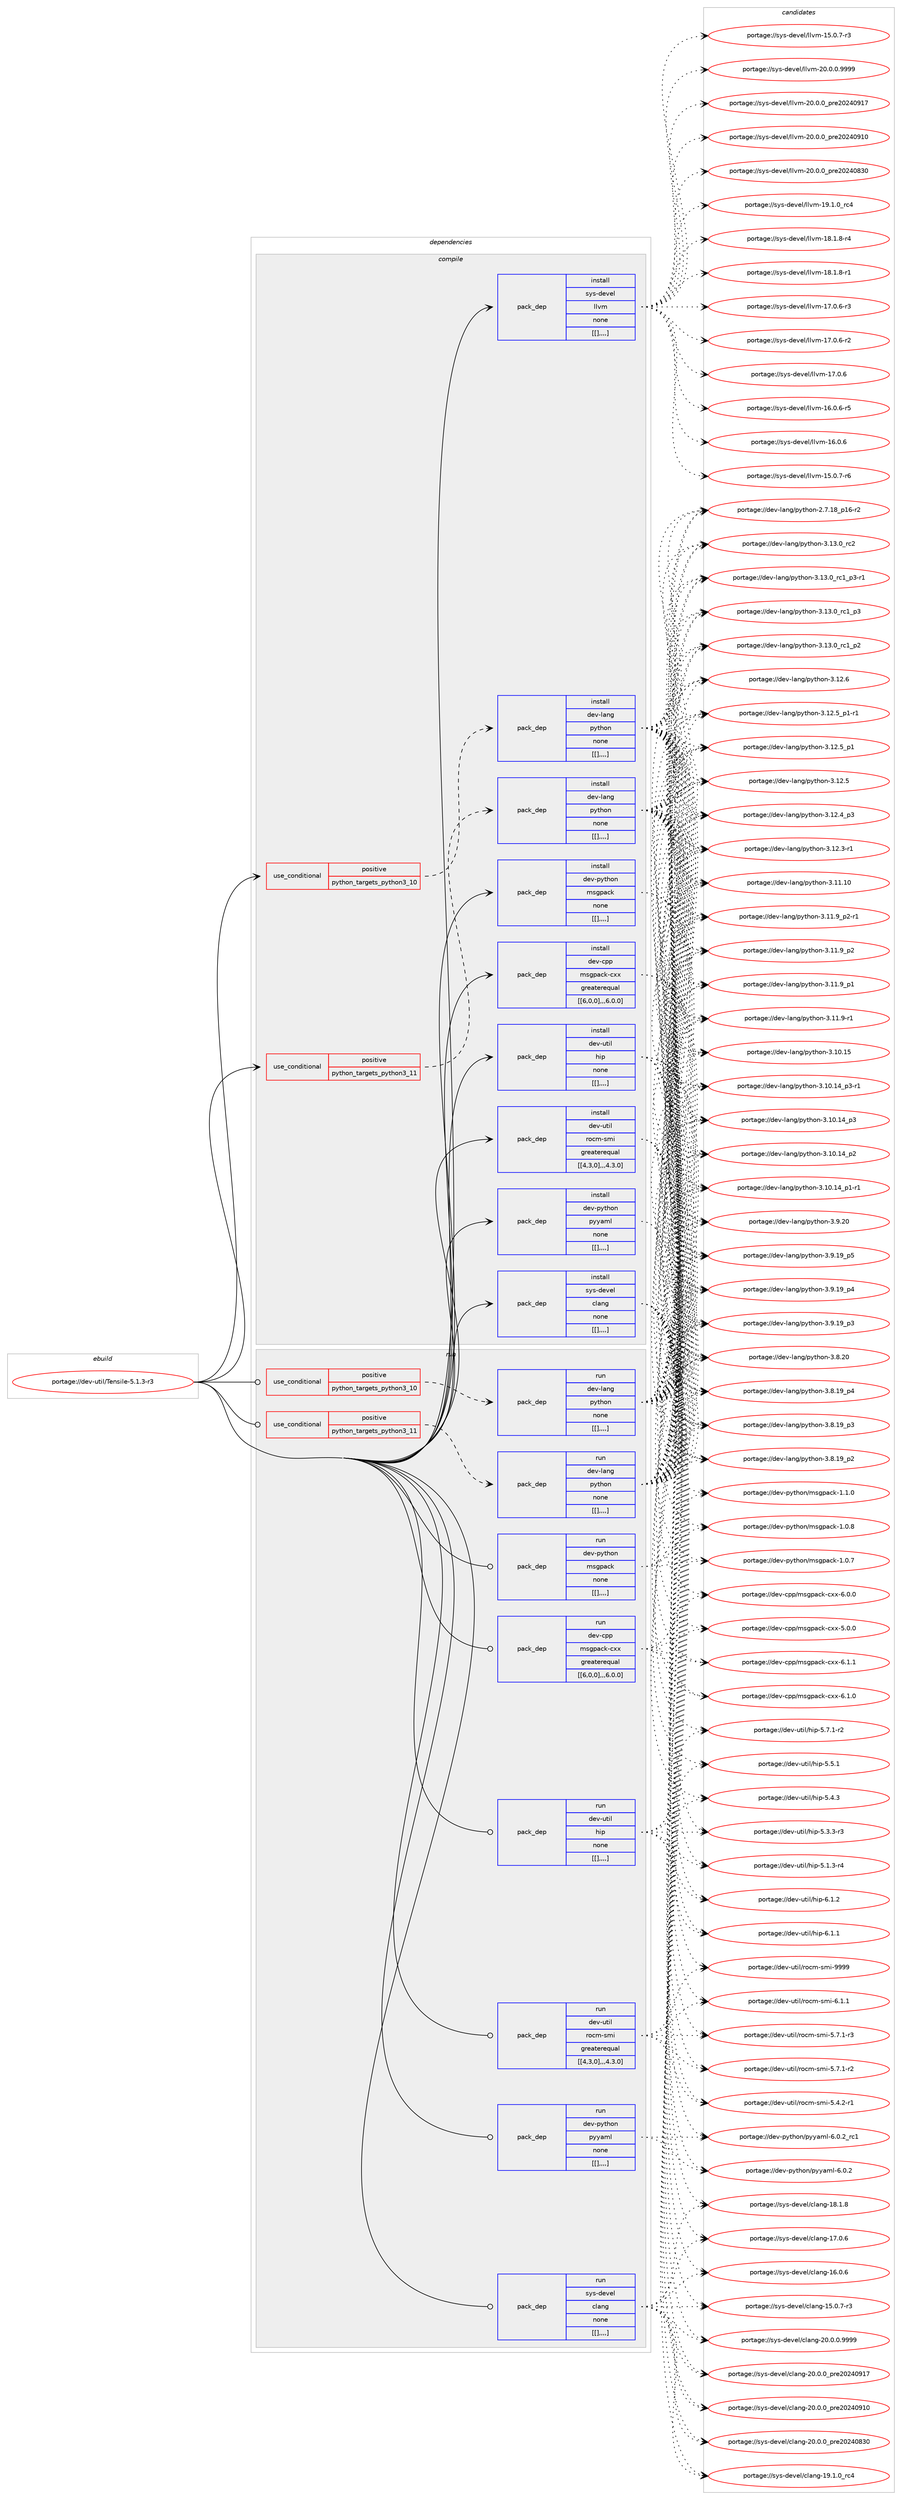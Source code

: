 digraph prolog {

# *************
# Graph options
# *************

newrank=true;
concentrate=true;
compound=true;
graph [rankdir=LR,fontname=Helvetica,fontsize=10,ranksep=1.5];#, ranksep=2.5, nodesep=0.2];
edge  [arrowhead=vee];
node  [fontname=Helvetica,fontsize=10];

# **********
# The ebuild
# **********

subgraph cluster_leftcol {
color=gray;
label=<<i>ebuild</i>>;
id [label="portage://dev-util/Tensile-5.1.3-r3", color=red, width=4, href="../dev-util/Tensile-5.1.3-r3.svg"];
}

# ****************
# The dependencies
# ****************

subgraph cluster_midcol {
color=gray;
label=<<i>dependencies</i>>;
subgraph cluster_compile {
fillcolor="#eeeeee";
style=filled;
label=<<i>compile</i>>;
subgraph cond60999 {
dependency214170 [label=<<TABLE BORDER="0" CELLBORDER="1" CELLSPACING="0" CELLPADDING="4"><TR><TD ROWSPAN="3" CELLPADDING="10">use_conditional</TD></TR><TR><TD>positive</TD></TR><TR><TD>python_targets_python3_10</TD></TR></TABLE>>, shape=none, color=red];
subgraph pack151785 {
dependency214171 [label=<<TABLE BORDER="0" CELLBORDER="1" CELLSPACING="0" CELLPADDING="4" WIDTH="220"><TR><TD ROWSPAN="6" CELLPADDING="30">pack_dep</TD></TR><TR><TD WIDTH="110">install</TD></TR><TR><TD>dev-lang</TD></TR><TR><TD>python</TD></TR><TR><TD>none</TD></TR><TR><TD>[[],,,,]</TD></TR></TABLE>>, shape=none, color=blue];
}
dependency214170:e -> dependency214171:w [weight=20,style="dashed",arrowhead="vee"];
}
id:e -> dependency214170:w [weight=20,style="solid",arrowhead="vee"];
subgraph cond61000 {
dependency214172 [label=<<TABLE BORDER="0" CELLBORDER="1" CELLSPACING="0" CELLPADDING="4"><TR><TD ROWSPAN="3" CELLPADDING="10">use_conditional</TD></TR><TR><TD>positive</TD></TR><TR><TD>python_targets_python3_11</TD></TR></TABLE>>, shape=none, color=red];
subgraph pack151786 {
dependency214173 [label=<<TABLE BORDER="0" CELLBORDER="1" CELLSPACING="0" CELLPADDING="4" WIDTH="220"><TR><TD ROWSPAN="6" CELLPADDING="30">pack_dep</TD></TR><TR><TD WIDTH="110">install</TD></TR><TR><TD>dev-lang</TD></TR><TR><TD>python</TD></TR><TR><TD>none</TD></TR><TR><TD>[[],,,,]</TD></TR></TABLE>>, shape=none, color=blue];
}
dependency214172:e -> dependency214173:w [weight=20,style="dashed",arrowhead="vee"];
}
id:e -> dependency214172:w [weight=20,style="solid",arrowhead="vee"];
subgraph pack151787 {
dependency214174 [label=<<TABLE BORDER="0" CELLBORDER="1" CELLSPACING="0" CELLPADDING="4" WIDTH="220"><TR><TD ROWSPAN="6" CELLPADDING="30">pack_dep</TD></TR><TR><TD WIDTH="110">install</TD></TR><TR><TD>dev-cpp</TD></TR><TR><TD>msgpack-cxx</TD></TR><TR><TD>greaterequal</TD></TR><TR><TD>[[6,0,0],,,6.0.0]</TD></TR></TABLE>>, shape=none, color=blue];
}
id:e -> dependency214174:w [weight=20,style="solid",arrowhead="vee"];
subgraph pack151788 {
dependency214175 [label=<<TABLE BORDER="0" CELLBORDER="1" CELLSPACING="0" CELLPADDING="4" WIDTH="220"><TR><TD ROWSPAN="6" CELLPADDING="30">pack_dep</TD></TR><TR><TD WIDTH="110">install</TD></TR><TR><TD>dev-python</TD></TR><TR><TD>msgpack</TD></TR><TR><TD>none</TD></TR><TR><TD>[[],,,,]</TD></TR></TABLE>>, shape=none, color=blue];
}
id:e -> dependency214175:w [weight=20,style="solid",arrowhead="vee"];
subgraph pack151789 {
dependency214176 [label=<<TABLE BORDER="0" CELLBORDER="1" CELLSPACING="0" CELLPADDING="4" WIDTH="220"><TR><TD ROWSPAN="6" CELLPADDING="30">pack_dep</TD></TR><TR><TD WIDTH="110">install</TD></TR><TR><TD>dev-python</TD></TR><TR><TD>pyyaml</TD></TR><TR><TD>none</TD></TR><TR><TD>[[],,,,]</TD></TR></TABLE>>, shape=none, color=blue];
}
id:e -> dependency214176:w [weight=20,style="solid",arrowhead="vee"];
subgraph pack151790 {
dependency214177 [label=<<TABLE BORDER="0" CELLBORDER="1" CELLSPACING="0" CELLPADDING="4" WIDTH="220"><TR><TD ROWSPAN="6" CELLPADDING="30">pack_dep</TD></TR><TR><TD WIDTH="110">install</TD></TR><TR><TD>dev-util</TD></TR><TR><TD>hip</TD></TR><TR><TD>none</TD></TR><TR><TD>[[],,,,]</TD></TR></TABLE>>, shape=none, color=blue];
}
id:e -> dependency214177:w [weight=20,style="solid",arrowhead="vee"];
subgraph pack151791 {
dependency214178 [label=<<TABLE BORDER="0" CELLBORDER="1" CELLSPACING="0" CELLPADDING="4" WIDTH="220"><TR><TD ROWSPAN="6" CELLPADDING="30">pack_dep</TD></TR><TR><TD WIDTH="110">install</TD></TR><TR><TD>dev-util</TD></TR><TR><TD>rocm-smi</TD></TR><TR><TD>greaterequal</TD></TR><TR><TD>[[4,3,0],,,4.3.0]</TD></TR></TABLE>>, shape=none, color=blue];
}
id:e -> dependency214178:w [weight=20,style="solid",arrowhead="vee"];
subgraph pack151792 {
dependency214179 [label=<<TABLE BORDER="0" CELLBORDER="1" CELLSPACING="0" CELLPADDING="4" WIDTH="220"><TR><TD ROWSPAN="6" CELLPADDING="30">pack_dep</TD></TR><TR><TD WIDTH="110">install</TD></TR><TR><TD>sys-devel</TD></TR><TR><TD>clang</TD></TR><TR><TD>none</TD></TR><TR><TD>[[],,,,]</TD></TR></TABLE>>, shape=none, color=blue];
}
id:e -> dependency214179:w [weight=20,style="solid",arrowhead="vee"];
subgraph pack151793 {
dependency214180 [label=<<TABLE BORDER="0" CELLBORDER="1" CELLSPACING="0" CELLPADDING="4" WIDTH="220"><TR><TD ROWSPAN="6" CELLPADDING="30">pack_dep</TD></TR><TR><TD WIDTH="110">install</TD></TR><TR><TD>sys-devel</TD></TR><TR><TD>llvm</TD></TR><TR><TD>none</TD></TR><TR><TD>[[],,,,]</TD></TR></TABLE>>, shape=none, color=blue];
}
id:e -> dependency214180:w [weight=20,style="solid",arrowhead="vee"];
}
subgraph cluster_compileandrun {
fillcolor="#eeeeee";
style=filled;
label=<<i>compile and run</i>>;
}
subgraph cluster_run {
fillcolor="#eeeeee";
style=filled;
label=<<i>run</i>>;
subgraph cond61001 {
dependency214181 [label=<<TABLE BORDER="0" CELLBORDER="1" CELLSPACING="0" CELLPADDING="4"><TR><TD ROWSPAN="3" CELLPADDING="10">use_conditional</TD></TR><TR><TD>positive</TD></TR><TR><TD>python_targets_python3_10</TD></TR></TABLE>>, shape=none, color=red];
subgraph pack151794 {
dependency214182 [label=<<TABLE BORDER="0" CELLBORDER="1" CELLSPACING="0" CELLPADDING="4" WIDTH="220"><TR><TD ROWSPAN="6" CELLPADDING="30">pack_dep</TD></TR><TR><TD WIDTH="110">run</TD></TR><TR><TD>dev-lang</TD></TR><TR><TD>python</TD></TR><TR><TD>none</TD></TR><TR><TD>[[],,,,]</TD></TR></TABLE>>, shape=none, color=blue];
}
dependency214181:e -> dependency214182:w [weight=20,style="dashed",arrowhead="vee"];
}
id:e -> dependency214181:w [weight=20,style="solid",arrowhead="odot"];
subgraph cond61002 {
dependency214183 [label=<<TABLE BORDER="0" CELLBORDER="1" CELLSPACING="0" CELLPADDING="4"><TR><TD ROWSPAN="3" CELLPADDING="10">use_conditional</TD></TR><TR><TD>positive</TD></TR><TR><TD>python_targets_python3_11</TD></TR></TABLE>>, shape=none, color=red];
subgraph pack151795 {
dependency214184 [label=<<TABLE BORDER="0" CELLBORDER="1" CELLSPACING="0" CELLPADDING="4" WIDTH="220"><TR><TD ROWSPAN="6" CELLPADDING="30">pack_dep</TD></TR><TR><TD WIDTH="110">run</TD></TR><TR><TD>dev-lang</TD></TR><TR><TD>python</TD></TR><TR><TD>none</TD></TR><TR><TD>[[],,,,]</TD></TR></TABLE>>, shape=none, color=blue];
}
dependency214183:e -> dependency214184:w [weight=20,style="dashed",arrowhead="vee"];
}
id:e -> dependency214183:w [weight=20,style="solid",arrowhead="odot"];
subgraph pack151796 {
dependency214185 [label=<<TABLE BORDER="0" CELLBORDER="1" CELLSPACING="0" CELLPADDING="4" WIDTH="220"><TR><TD ROWSPAN="6" CELLPADDING="30">pack_dep</TD></TR><TR><TD WIDTH="110">run</TD></TR><TR><TD>dev-cpp</TD></TR><TR><TD>msgpack-cxx</TD></TR><TR><TD>greaterequal</TD></TR><TR><TD>[[6,0,0],,,6.0.0]</TD></TR></TABLE>>, shape=none, color=blue];
}
id:e -> dependency214185:w [weight=20,style="solid",arrowhead="odot"];
subgraph pack151797 {
dependency214186 [label=<<TABLE BORDER="0" CELLBORDER="1" CELLSPACING="0" CELLPADDING="4" WIDTH="220"><TR><TD ROWSPAN="6" CELLPADDING="30">pack_dep</TD></TR><TR><TD WIDTH="110">run</TD></TR><TR><TD>dev-python</TD></TR><TR><TD>msgpack</TD></TR><TR><TD>none</TD></TR><TR><TD>[[],,,,]</TD></TR></TABLE>>, shape=none, color=blue];
}
id:e -> dependency214186:w [weight=20,style="solid",arrowhead="odot"];
subgraph pack151798 {
dependency214187 [label=<<TABLE BORDER="0" CELLBORDER="1" CELLSPACING="0" CELLPADDING="4" WIDTH="220"><TR><TD ROWSPAN="6" CELLPADDING="30">pack_dep</TD></TR><TR><TD WIDTH="110">run</TD></TR><TR><TD>dev-python</TD></TR><TR><TD>pyyaml</TD></TR><TR><TD>none</TD></TR><TR><TD>[[],,,,]</TD></TR></TABLE>>, shape=none, color=blue];
}
id:e -> dependency214187:w [weight=20,style="solid",arrowhead="odot"];
subgraph pack151799 {
dependency214188 [label=<<TABLE BORDER="0" CELLBORDER="1" CELLSPACING="0" CELLPADDING="4" WIDTH="220"><TR><TD ROWSPAN="6" CELLPADDING="30">pack_dep</TD></TR><TR><TD WIDTH="110">run</TD></TR><TR><TD>dev-util</TD></TR><TR><TD>hip</TD></TR><TR><TD>none</TD></TR><TR><TD>[[],,,,]</TD></TR></TABLE>>, shape=none, color=blue];
}
id:e -> dependency214188:w [weight=20,style="solid",arrowhead="odot"];
subgraph pack151800 {
dependency214189 [label=<<TABLE BORDER="0" CELLBORDER="1" CELLSPACING="0" CELLPADDING="4" WIDTH="220"><TR><TD ROWSPAN="6" CELLPADDING="30">pack_dep</TD></TR><TR><TD WIDTH="110">run</TD></TR><TR><TD>dev-util</TD></TR><TR><TD>rocm-smi</TD></TR><TR><TD>greaterequal</TD></TR><TR><TD>[[4,3,0],,,4.3.0]</TD></TR></TABLE>>, shape=none, color=blue];
}
id:e -> dependency214189:w [weight=20,style="solid",arrowhead="odot"];
subgraph pack151801 {
dependency214190 [label=<<TABLE BORDER="0" CELLBORDER="1" CELLSPACING="0" CELLPADDING="4" WIDTH="220"><TR><TD ROWSPAN="6" CELLPADDING="30">pack_dep</TD></TR><TR><TD WIDTH="110">run</TD></TR><TR><TD>sys-devel</TD></TR><TR><TD>clang</TD></TR><TR><TD>none</TD></TR><TR><TD>[[],,,,]</TD></TR></TABLE>>, shape=none, color=blue];
}
id:e -> dependency214190:w [weight=20,style="solid",arrowhead="odot"];
}
}

# **************
# The candidates
# **************

subgraph cluster_choices {
rank=same;
color=gray;
label=<<i>candidates</i>>;

subgraph choice151785 {
color=black;
nodesep=1;
choice10010111845108971101034711212111610411111045514649514648951149950 [label="portage://dev-lang/python-3.13.0_rc2", color=red, width=4,href="../dev-lang/python-3.13.0_rc2.svg"];
choice1001011184510897110103471121211161041111104551464951464895114994995112514511449 [label="portage://dev-lang/python-3.13.0_rc1_p3-r1", color=red, width=4,href="../dev-lang/python-3.13.0_rc1_p3-r1.svg"];
choice100101118451089711010347112121116104111110455146495146489511499499511251 [label="portage://dev-lang/python-3.13.0_rc1_p3", color=red, width=4,href="../dev-lang/python-3.13.0_rc1_p3.svg"];
choice100101118451089711010347112121116104111110455146495146489511499499511250 [label="portage://dev-lang/python-3.13.0_rc1_p2", color=red, width=4,href="../dev-lang/python-3.13.0_rc1_p2.svg"];
choice10010111845108971101034711212111610411111045514649504654 [label="portage://dev-lang/python-3.12.6", color=red, width=4,href="../dev-lang/python-3.12.6.svg"];
choice1001011184510897110103471121211161041111104551464950465395112494511449 [label="portage://dev-lang/python-3.12.5_p1-r1", color=red, width=4,href="../dev-lang/python-3.12.5_p1-r1.svg"];
choice100101118451089711010347112121116104111110455146495046539511249 [label="portage://dev-lang/python-3.12.5_p1", color=red, width=4,href="../dev-lang/python-3.12.5_p1.svg"];
choice10010111845108971101034711212111610411111045514649504653 [label="portage://dev-lang/python-3.12.5", color=red, width=4,href="../dev-lang/python-3.12.5.svg"];
choice100101118451089711010347112121116104111110455146495046529511251 [label="portage://dev-lang/python-3.12.4_p3", color=red, width=4,href="../dev-lang/python-3.12.4_p3.svg"];
choice100101118451089711010347112121116104111110455146495046514511449 [label="portage://dev-lang/python-3.12.3-r1", color=red, width=4,href="../dev-lang/python-3.12.3-r1.svg"];
choice1001011184510897110103471121211161041111104551464949464948 [label="portage://dev-lang/python-3.11.10", color=red, width=4,href="../dev-lang/python-3.11.10.svg"];
choice1001011184510897110103471121211161041111104551464949465795112504511449 [label="portage://dev-lang/python-3.11.9_p2-r1", color=red, width=4,href="../dev-lang/python-3.11.9_p2-r1.svg"];
choice100101118451089711010347112121116104111110455146494946579511250 [label="portage://dev-lang/python-3.11.9_p2", color=red, width=4,href="../dev-lang/python-3.11.9_p2.svg"];
choice100101118451089711010347112121116104111110455146494946579511249 [label="portage://dev-lang/python-3.11.9_p1", color=red, width=4,href="../dev-lang/python-3.11.9_p1.svg"];
choice100101118451089711010347112121116104111110455146494946574511449 [label="portage://dev-lang/python-3.11.9-r1", color=red, width=4,href="../dev-lang/python-3.11.9-r1.svg"];
choice1001011184510897110103471121211161041111104551464948464953 [label="portage://dev-lang/python-3.10.15", color=red, width=4,href="../dev-lang/python-3.10.15.svg"];
choice100101118451089711010347112121116104111110455146494846495295112514511449 [label="portage://dev-lang/python-3.10.14_p3-r1", color=red, width=4,href="../dev-lang/python-3.10.14_p3-r1.svg"];
choice10010111845108971101034711212111610411111045514649484649529511251 [label="portage://dev-lang/python-3.10.14_p3", color=red, width=4,href="../dev-lang/python-3.10.14_p3.svg"];
choice10010111845108971101034711212111610411111045514649484649529511250 [label="portage://dev-lang/python-3.10.14_p2", color=red, width=4,href="../dev-lang/python-3.10.14_p2.svg"];
choice100101118451089711010347112121116104111110455146494846495295112494511449 [label="portage://dev-lang/python-3.10.14_p1-r1", color=red, width=4,href="../dev-lang/python-3.10.14_p1-r1.svg"];
choice10010111845108971101034711212111610411111045514657465048 [label="portage://dev-lang/python-3.9.20", color=red, width=4,href="../dev-lang/python-3.9.20.svg"];
choice100101118451089711010347112121116104111110455146574649579511253 [label="portage://dev-lang/python-3.9.19_p5", color=red, width=4,href="../dev-lang/python-3.9.19_p5.svg"];
choice100101118451089711010347112121116104111110455146574649579511252 [label="portage://dev-lang/python-3.9.19_p4", color=red, width=4,href="../dev-lang/python-3.9.19_p4.svg"];
choice100101118451089711010347112121116104111110455146574649579511251 [label="portage://dev-lang/python-3.9.19_p3", color=red, width=4,href="../dev-lang/python-3.9.19_p3.svg"];
choice10010111845108971101034711212111610411111045514656465048 [label="portage://dev-lang/python-3.8.20", color=red, width=4,href="../dev-lang/python-3.8.20.svg"];
choice100101118451089711010347112121116104111110455146564649579511252 [label="portage://dev-lang/python-3.8.19_p4", color=red, width=4,href="../dev-lang/python-3.8.19_p4.svg"];
choice100101118451089711010347112121116104111110455146564649579511251 [label="portage://dev-lang/python-3.8.19_p3", color=red, width=4,href="../dev-lang/python-3.8.19_p3.svg"];
choice100101118451089711010347112121116104111110455146564649579511250 [label="portage://dev-lang/python-3.8.19_p2", color=red, width=4,href="../dev-lang/python-3.8.19_p2.svg"];
choice100101118451089711010347112121116104111110455046554649569511249544511450 [label="portage://dev-lang/python-2.7.18_p16-r2", color=red, width=4,href="../dev-lang/python-2.7.18_p16-r2.svg"];
dependency214171:e -> choice10010111845108971101034711212111610411111045514649514648951149950:w [style=dotted,weight="100"];
dependency214171:e -> choice1001011184510897110103471121211161041111104551464951464895114994995112514511449:w [style=dotted,weight="100"];
dependency214171:e -> choice100101118451089711010347112121116104111110455146495146489511499499511251:w [style=dotted,weight="100"];
dependency214171:e -> choice100101118451089711010347112121116104111110455146495146489511499499511250:w [style=dotted,weight="100"];
dependency214171:e -> choice10010111845108971101034711212111610411111045514649504654:w [style=dotted,weight="100"];
dependency214171:e -> choice1001011184510897110103471121211161041111104551464950465395112494511449:w [style=dotted,weight="100"];
dependency214171:e -> choice100101118451089711010347112121116104111110455146495046539511249:w [style=dotted,weight="100"];
dependency214171:e -> choice10010111845108971101034711212111610411111045514649504653:w [style=dotted,weight="100"];
dependency214171:e -> choice100101118451089711010347112121116104111110455146495046529511251:w [style=dotted,weight="100"];
dependency214171:e -> choice100101118451089711010347112121116104111110455146495046514511449:w [style=dotted,weight="100"];
dependency214171:e -> choice1001011184510897110103471121211161041111104551464949464948:w [style=dotted,weight="100"];
dependency214171:e -> choice1001011184510897110103471121211161041111104551464949465795112504511449:w [style=dotted,weight="100"];
dependency214171:e -> choice100101118451089711010347112121116104111110455146494946579511250:w [style=dotted,weight="100"];
dependency214171:e -> choice100101118451089711010347112121116104111110455146494946579511249:w [style=dotted,weight="100"];
dependency214171:e -> choice100101118451089711010347112121116104111110455146494946574511449:w [style=dotted,weight="100"];
dependency214171:e -> choice1001011184510897110103471121211161041111104551464948464953:w [style=dotted,weight="100"];
dependency214171:e -> choice100101118451089711010347112121116104111110455146494846495295112514511449:w [style=dotted,weight="100"];
dependency214171:e -> choice10010111845108971101034711212111610411111045514649484649529511251:w [style=dotted,weight="100"];
dependency214171:e -> choice10010111845108971101034711212111610411111045514649484649529511250:w [style=dotted,weight="100"];
dependency214171:e -> choice100101118451089711010347112121116104111110455146494846495295112494511449:w [style=dotted,weight="100"];
dependency214171:e -> choice10010111845108971101034711212111610411111045514657465048:w [style=dotted,weight="100"];
dependency214171:e -> choice100101118451089711010347112121116104111110455146574649579511253:w [style=dotted,weight="100"];
dependency214171:e -> choice100101118451089711010347112121116104111110455146574649579511252:w [style=dotted,weight="100"];
dependency214171:e -> choice100101118451089711010347112121116104111110455146574649579511251:w [style=dotted,weight="100"];
dependency214171:e -> choice10010111845108971101034711212111610411111045514656465048:w [style=dotted,weight="100"];
dependency214171:e -> choice100101118451089711010347112121116104111110455146564649579511252:w [style=dotted,weight="100"];
dependency214171:e -> choice100101118451089711010347112121116104111110455146564649579511251:w [style=dotted,weight="100"];
dependency214171:e -> choice100101118451089711010347112121116104111110455146564649579511250:w [style=dotted,weight="100"];
dependency214171:e -> choice100101118451089711010347112121116104111110455046554649569511249544511450:w [style=dotted,weight="100"];
}
subgraph choice151786 {
color=black;
nodesep=1;
choice10010111845108971101034711212111610411111045514649514648951149950 [label="portage://dev-lang/python-3.13.0_rc2", color=red, width=4,href="../dev-lang/python-3.13.0_rc2.svg"];
choice1001011184510897110103471121211161041111104551464951464895114994995112514511449 [label="portage://dev-lang/python-3.13.0_rc1_p3-r1", color=red, width=4,href="../dev-lang/python-3.13.0_rc1_p3-r1.svg"];
choice100101118451089711010347112121116104111110455146495146489511499499511251 [label="portage://dev-lang/python-3.13.0_rc1_p3", color=red, width=4,href="../dev-lang/python-3.13.0_rc1_p3.svg"];
choice100101118451089711010347112121116104111110455146495146489511499499511250 [label="portage://dev-lang/python-3.13.0_rc1_p2", color=red, width=4,href="../dev-lang/python-3.13.0_rc1_p2.svg"];
choice10010111845108971101034711212111610411111045514649504654 [label="portage://dev-lang/python-3.12.6", color=red, width=4,href="../dev-lang/python-3.12.6.svg"];
choice1001011184510897110103471121211161041111104551464950465395112494511449 [label="portage://dev-lang/python-3.12.5_p1-r1", color=red, width=4,href="../dev-lang/python-3.12.5_p1-r1.svg"];
choice100101118451089711010347112121116104111110455146495046539511249 [label="portage://dev-lang/python-3.12.5_p1", color=red, width=4,href="../dev-lang/python-3.12.5_p1.svg"];
choice10010111845108971101034711212111610411111045514649504653 [label="portage://dev-lang/python-3.12.5", color=red, width=4,href="../dev-lang/python-3.12.5.svg"];
choice100101118451089711010347112121116104111110455146495046529511251 [label="portage://dev-lang/python-3.12.4_p3", color=red, width=4,href="../dev-lang/python-3.12.4_p3.svg"];
choice100101118451089711010347112121116104111110455146495046514511449 [label="portage://dev-lang/python-3.12.3-r1", color=red, width=4,href="../dev-lang/python-3.12.3-r1.svg"];
choice1001011184510897110103471121211161041111104551464949464948 [label="portage://dev-lang/python-3.11.10", color=red, width=4,href="../dev-lang/python-3.11.10.svg"];
choice1001011184510897110103471121211161041111104551464949465795112504511449 [label="portage://dev-lang/python-3.11.9_p2-r1", color=red, width=4,href="../dev-lang/python-3.11.9_p2-r1.svg"];
choice100101118451089711010347112121116104111110455146494946579511250 [label="portage://dev-lang/python-3.11.9_p2", color=red, width=4,href="../dev-lang/python-3.11.9_p2.svg"];
choice100101118451089711010347112121116104111110455146494946579511249 [label="portage://dev-lang/python-3.11.9_p1", color=red, width=4,href="../dev-lang/python-3.11.9_p1.svg"];
choice100101118451089711010347112121116104111110455146494946574511449 [label="portage://dev-lang/python-3.11.9-r1", color=red, width=4,href="../dev-lang/python-3.11.9-r1.svg"];
choice1001011184510897110103471121211161041111104551464948464953 [label="portage://dev-lang/python-3.10.15", color=red, width=4,href="../dev-lang/python-3.10.15.svg"];
choice100101118451089711010347112121116104111110455146494846495295112514511449 [label="portage://dev-lang/python-3.10.14_p3-r1", color=red, width=4,href="../dev-lang/python-3.10.14_p3-r1.svg"];
choice10010111845108971101034711212111610411111045514649484649529511251 [label="portage://dev-lang/python-3.10.14_p3", color=red, width=4,href="../dev-lang/python-3.10.14_p3.svg"];
choice10010111845108971101034711212111610411111045514649484649529511250 [label="portage://dev-lang/python-3.10.14_p2", color=red, width=4,href="../dev-lang/python-3.10.14_p2.svg"];
choice100101118451089711010347112121116104111110455146494846495295112494511449 [label="portage://dev-lang/python-3.10.14_p1-r1", color=red, width=4,href="../dev-lang/python-3.10.14_p1-r1.svg"];
choice10010111845108971101034711212111610411111045514657465048 [label="portage://dev-lang/python-3.9.20", color=red, width=4,href="../dev-lang/python-3.9.20.svg"];
choice100101118451089711010347112121116104111110455146574649579511253 [label="portage://dev-lang/python-3.9.19_p5", color=red, width=4,href="../dev-lang/python-3.9.19_p5.svg"];
choice100101118451089711010347112121116104111110455146574649579511252 [label="portage://dev-lang/python-3.9.19_p4", color=red, width=4,href="../dev-lang/python-3.9.19_p4.svg"];
choice100101118451089711010347112121116104111110455146574649579511251 [label="portage://dev-lang/python-3.9.19_p3", color=red, width=4,href="../dev-lang/python-3.9.19_p3.svg"];
choice10010111845108971101034711212111610411111045514656465048 [label="portage://dev-lang/python-3.8.20", color=red, width=4,href="../dev-lang/python-3.8.20.svg"];
choice100101118451089711010347112121116104111110455146564649579511252 [label="portage://dev-lang/python-3.8.19_p4", color=red, width=4,href="../dev-lang/python-3.8.19_p4.svg"];
choice100101118451089711010347112121116104111110455146564649579511251 [label="portage://dev-lang/python-3.8.19_p3", color=red, width=4,href="../dev-lang/python-3.8.19_p3.svg"];
choice100101118451089711010347112121116104111110455146564649579511250 [label="portage://dev-lang/python-3.8.19_p2", color=red, width=4,href="../dev-lang/python-3.8.19_p2.svg"];
choice100101118451089711010347112121116104111110455046554649569511249544511450 [label="portage://dev-lang/python-2.7.18_p16-r2", color=red, width=4,href="../dev-lang/python-2.7.18_p16-r2.svg"];
dependency214173:e -> choice10010111845108971101034711212111610411111045514649514648951149950:w [style=dotted,weight="100"];
dependency214173:e -> choice1001011184510897110103471121211161041111104551464951464895114994995112514511449:w [style=dotted,weight="100"];
dependency214173:e -> choice100101118451089711010347112121116104111110455146495146489511499499511251:w [style=dotted,weight="100"];
dependency214173:e -> choice100101118451089711010347112121116104111110455146495146489511499499511250:w [style=dotted,weight="100"];
dependency214173:e -> choice10010111845108971101034711212111610411111045514649504654:w [style=dotted,weight="100"];
dependency214173:e -> choice1001011184510897110103471121211161041111104551464950465395112494511449:w [style=dotted,weight="100"];
dependency214173:e -> choice100101118451089711010347112121116104111110455146495046539511249:w [style=dotted,weight="100"];
dependency214173:e -> choice10010111845108971101034711212111610411111045514649504653:w [style=dotted,weight="100"];
dependency214173:e -> choice100101118451089711010347112121116104111110455146495046529511251:w [style=dotted,weight="100"];
dependency214173:e -> choice100101118451089711010347112121116104111110455146495046514511449:w [style=dotted,weight="100"];
dependency214173:e -> choice1001011184510897110103471121211161041111104551464949464948:w [style=dotted,weight="100"];
dependency214173:e -> choice1001011184510897110103471121211161041111104551464949465795112504511449:w [style=dotted,weight="100"];
dependency214173:e -> choice100101118451089711010347112121116104111110455146494946579511250:w [style=dotted,weight="100"];
dependency214173:e -> choice100101118451089711010347112121116104111110455146494946579511249:w [style=dotted,weight="100"];
dependency214173:e -> choice100101118451089711010347112121116104111110455146494946574511449:w [style=dotted,weight="100"];
dependency214173:e -> choice1001011184510897110103471121211161041111104551464948464953:w [style=dotted,weight="100"];
dependency214173:e -> choice100101118451089711010347112121116104111110455146494846495295112514511449:w [style=dotted,weight="100"];
dependency214173:e -> choice10010111845108971101034711212111610411111045514649484649529511251:w [style=dotted,weight="100"];
dependency214173:e -> choice10010111845108971101034711212111610411111045514649484649529511250:w [style=dotted,weight="100"];
dependency214173:e -> choice100101118451089711010347112121116104111110455146494846495295112494511449:w [style=dotted,weight="100"];
dependency214173:e -> choice10010111845108971101034711212111610411111045514657465048:w [style=dotted,weight="100"];
dependency214173:e -> choice100101118451089711010347112121116104111110455146574649579511253:w [style=dotted,weight="100"];
dependency214173:e -> choice100101118451089711010347112121116104111110455146574649579511252:w [style=dotted,weight="100"];
dependency214173:e -> choice100101118451089711010347112121116104111110455146574649579511251:w [style=dotted,weight="100"];
dependency214173:e -> choice10010111845108971101034711212111610411111045514656465048:w [style=dotted,weight="100"];
dependency214173:e -> choice100101118451089711010347112121116104111110455146564649579511252:w [style=dotted,weight="100"];
dependency214173:e -> choice100101118451089711010347112121116104111110455146564649579511251:w [style=dotted,weight="100"];
dependency214173:e -> choice100101118451089711010347112121116104111110455146564649579511250:w [style=dotted,weight="100"];
dependency214173:e -> choice100101118451089711010347112121116104111110455046554649569511249544511450:w [style=dotted,weight="100"];
}
subgraph choice151787 {
color=black;
nodesep=1;
choice10010111845991121124710911510311297991074599120120455446494649 [label="portage://dev-cpp/msgpack-cxx-6.1.1", color=red, width=4,href="../dev-cpp/msgpack-cxx-6.1.1.svg"];
choice10010111845991121124710911510311297991074599120120455446494648 [label="portage://dev-cpp/msgpack-cxx-6.1.0", color=red, width=4,href="../dev-cpp/msgpack-cxx-6.1.0.svg"];
choice10010111845991121124710911510311297991074599120120455446484648 [label="portage://dev-cpp/msgpack-cxx-6.0.0", color=red, width=4,href="../dev-cpp/msgpack-cxx-6.0.0.svg"];
choice10010111845991121124710911510311297991074599120120455346484648 [label="portage://dev-cpp/msgpack-cxx-5.0.0", color=red, width=4,href="../dev-cpp/msgpack-cxx-5.0.0.svg"];
dependency214174:e -> choice10010111845991121124710911510311297991074599120120455446494649:w [style=dotted,weight="100"];
dependency214174:e -> choice10010111845991121124710911510311297991074599120120455446494648:w [style=dotted,weight="100"];
dependency214174:e -> choice10010111845991121124710911510311297991074599120120455446484648:w [style=dotted,weight="100"];
dependency214174:e -> choice10010111845991121124710911510311297991074599120120455346484648:w [style=dotted,weight="100"];
}
subgraph choice151788 {
color=black;
nodesep=1;
choice10010111845112121116104111110471091151031129799107454946494648 [label="portage://dev-python/msgpack-1.1.0", color=red, width=4,href="../dev-python/msgpack-1.1.0.svg"];
choice10010111845112121116104111110471091151031129799107454946484656 [label="portage://dev-python/msgpack-1.0.8", color=red, width=4,href="../dev-python/msgpack-1.0.8.svg"];
choice10010111845112121116104111110471091151031129799107454946484655 [label="portage://dev-python/msgpack-1.0.7", color=red, width=4,href="../dev-python/msgpack-1.0.7.svg"];
dependency214175:e -> choice10010111845112121116104111110471091151031129799107454946494648:w [style=dotted,weight="100"];
dependency214175:e -> choice10010111845112121116104111110471091151031129799107454946484656:w [style=dotted,weight="100"];
dependency214175:e -> choice10010111845112121116104111110471091151031129799107454946484655:w [style=dotted,weight="100"];
}
subgraph choice151789 {
color=black;
nodesep=1;
choice100101118451121211161041111104711212112197109108455446484650951149949 [label="portage://dev-python/pyyaml-6.0.2_rc1", color=red, width=4,href="../dev-python/pyyaml-6.0.2_rc1.svg"];
choice100101118451121211161041111104711212112197109108455446484650 [label="portage://dev-python/pyyaml-6.0.2", color=red, width=4,href="../dev-python/pyyaml-6.0.2.svg"];
dependency214176:e -> choice100101118451121211161041111104711212112197109108455446484650951149949:w [style=dotted,weight="100"];
dependency214176:e -> choice100101118451121211161041111104711212112197109108455446484650:w [style=dotted,weight="100"];
}
subgraph choice151790 {
color=black;
nodesep=1;
choice1001011184511711610510847104105112455446494650 [label="portage://dev-util/hip-6.1.2", color=red, width=4,href="../dev-util/hip-6.1.2.svg"];
choice1001011184511711610510847104105112455446494649 [label="portage://dev-util/hip-6.1.1", color=red, width=4,href="../dev-util/hip-6.1.1.svg"];
choice10010111845117116105108471041051124553465546494511450 [label="portage://dev-util/hip-5.7.1-r2", color=red, width=4,href="../dev-util/hip-5.7.1-r2.svg"];
choice1001011184511711610510847104105112455346534649 [label="portage://dev-util/hip-5.5.1", color=red, width=4,href="../dev-util/hip-5.5.1.svg"];
choice1001011184511711610510847104105112455346524651 [label="portage://dev-util/hip-5.4.3", color=red, width=4,href="../dev-util/hip-5.4.3.svg"];
choice10010111845117116105108471041051124553465146514511451 [label="portage://dev-util/hip-5.3.3-r3", color=red, width=4,href="../dev-util/hip-5.3.3-r3.svg"];
choice10010111845117116105108471041051124553464946514511452 [label="portage://dev-util/hip-5.1.3-r4", color=red, width=4,href="../dev-util/hip-5.1.3-r4.svg"];
dependency214177:e -> choice1001011184511711610510847104105112455446494650:w [style=dotted,weight="100"];
dependency214177:e -> choice1001011184511711610510847104105112455446494649:w [style=dotted,weight="100"];
dependency214177:e -> choice10010111845117116105108471041051124553465546494511450:w [style=dotted,weight="100"];
dependency214177:e -> choice1001011184511711610510847104105112455346534649:w [style=dotted,weight="100"];
dependency214177:e -> choice1001011184511711610510847104105112455346524651:w [style=dotted,weight="100"];
dependency214177:e -> choice10010111845117116105108471041051124553465146514511451:w [style=dotted,weight="100"];
dependency214177:e -> choice10010111845117116105108471041051124553464946514511452:w [style=dotted,weight="100"];
}
subgraph choice151791 {
color=black;
nodesep=1;
choice100101118451171161051084711411199109451151091054557575757 [label="portage://dev-util/rocm-smi-9999", color=red, width=4,href="../dev-util/rocm-smi-9999.svg"];
choice10010111845117116105108471141119910945115109105455446494649 [label="portage://dev-util/rocm-smi-6.1.1", color=red, width=4,href="../dev-util/rocm-smi-6.1.1.svg"];
choice100101118451171161051084711411199109451151091054553465546494511451 [label="portage://dev-util/rocm-smi-5.7.1-r3", color=red, width=4,href="../dev-util/rocm-smi-5.7.1-r3.svg"];
choice100101118451171161051084711411199109451151091054553465546494511450 [label="portage://dev-util/rocm-smi-5.7.1-r2", color=red, width=4,href="../dev-util/rocm-smi-5.7.1-r2.svg"];
choice100101118451171161051084711411199109451151091054553465246504511449 [label="portage://dev-util/rocm-smi-5.4.2-r1", color=red, width=4,href="../dev-util/rocm-smi-5.4.2-r1.svg"];
dependency214178:e -> choice100101118451171161051084711411199109451151091054557575757:w [style=dotted,weight="100"];
dependency214178:e -> choice10010111845117116105108471141119910945115109105455446494649:w [style=dotted,weight="100"];
dependency214178:e -> choice100101118451171161051084711411199109451151091054553465546494511451:w [style=dotted,weight="100"];
dependency214178:e -> choice100101118451171161051084711411199109451151091054553465546494511450:w [style=dotted,weight="100"];
dependency214178:e -> choice100101118451171161051084711411199109451151091054553465246504511449:w [style=dotted,weight="100"];
}
subgraph choice151792 {
color=black;
nodesep=1;
choice11512111545100101118101108479910897110103455048464846484657575757 [label="portage://sys-devel/clang-20.0.0.9999", color=red, width=4,href="../sys-devel/clang-20.0.0.9999.svg"];
choice1151211154510010111810110847991089711010345504846484648951121141015048505248574955 [label="portage://sys-devel/clang-20.0.0_pre20240917", color=red, width=4,href="../sys-devel/clang-20.0.0_pre20240917.svg"];
choice1151211154510010111810110847991089711010345504846484648951121141015048505248574948 [label="portage://sys-devel/clang-20.0.0_pre20240910", color=red, width=4,href="../sys-devel/clang-20.0.0_pre20240910.svg"];
choice1151211154510010111810110847991089711010345504846484648951121141015048505248565148 [label="portage://sys-devel/clang-20.0.0_pre20240830", color=red, width=4,href="../sys-devel/clang-20.0.0_pre20240830.svg"];
choice1151211154510010111810110847991089711010345495746494648951149952 [label="portage://sys-devel/clang-19.1.0_rc4", color=red, width=4,href="../sys-devel/clang-19.1.0_rc4.svg"];
choice1151211154510010111810110847991089711010345495646494656 [label="portage://sys-devel/clang-18.1.8", color=red, width=4,href="../sys-devel/clang-18.1.8.svg"];
choice1151211154510010111810110847991089711010345495546484654 [label="portage://sys-devel/clang-17.0.6", color=red, width=4,href="../sys-devel/clang-17.0.6.svg"];
choice1151211154510010111810110847991089711010345495446484654 [label="portage://sys-devel/clang-16.0.6", color=red, width=4,href="../sys-devel/clang-16.0.6.svg"];
choice11512111545100101118101108479910897110103454953464846554511451 [label="portage://sys-devel/clang-15.0.7-r3", color=red, width=4,href="../sys-devel/clang-15.0.7-r3.svg"];
dependency214179:e -> choice11512111545100101118101108479910897110103455048464846484657575757:w [style=dotted,weight="100"];
dependency214179:e -> choice1151211154510010111810110847991089711010345504846484648951121141015048505248574955:w [style=dotted,weight="100"];
dependency214179:e -> choice1151211154510010111810110847991089711010345504846484648951121141015048505248574948:w [style=dotted,weight="100"];
dependency214179:e -> choice1151211154510010111810110847991089711010345504846484648951121141015048505248565148:w [style=dotted,weight="100"];
dependency214179:e -> choice1151211154510010111810110847991089711010345495746494648951149952:w [style=dotted,weight="100"];
dependency214179:e -> choice1151211154510010111810110847991089711010345495646494656:w [style=dotted,weight="100"];
dependency214179:e -> choice1151211154510010111810110847991089711010345495546484654:w [style=dotted,weight="100"];
dependency214179:e -> choice1151211154510010111810110847991089711010345495446484654:w [style=dotted,weight="100"];
dependency214179:e -> choice11512111545100101118101108479910897110103454953464846554511451:w [style=dotted,weight="100"];
}
subgraph choice151793 {
color=black;
nodesep=1;
choice1151211154510010111810110847108108118109455048464846484657575757 [label="portage://sys-devel/llvm-20.0.0.9999", color=red, width=4,href="../sys-devel/llvm-20.0.0.9999.svg"];
choice115121115451001011181011084710810811810945504846484648951121141015048505248574955 [label="portage://sys-devel/llvm-20.0.0_pre20240917", color=red, width=4,href="../sys-devel/llvm-20.0.0_pre20240917.svg"];
choice115121115451001011181011084710810811810945504846484648951121141015048505248574948 [label="portage://sys-devel/llvm-20.0.0_pre20240910", color=red, width=4,href="../sys-devel/llvm-20.0.0_pre20240910.svg"];
choice115121115451001011181011084710810811810945504846484648951121141015048505248565148 [label="portage://sys-devel/llvm-20.0.0_pre20240830", color=red, width=4,href="../sys-devel/llvm-20.0.0_pre20240830.svg"];
choice115121115451001011181011084710810811810945495746494648951149952 [label="portage://sys-devel/llvm-19.1.0_rc4", color=red, width=4,href="../sys-devel/llvm-19.1.0_rc4.svg"];
choice1151211154510010111810110847108108118109454956464946564511452 [label="portage://sys-devel/llvm-18.1.8-r4", color=red, width=4,href="../sys-devel/llvm-18.1.8-r4.svg"];
choice1151211154510010111810110847108108118109454956464946564511449 [label="portage://sys-devel/llvm-18.1.8-r1", color=red, width=4,href="../sys-devel/llvm-18.1.8-r1.svg"];
choice1151211154510010111810110847108108118109454955464846544511451 [label="portage://sys-devel/llvm-17.0.6-r3", color=red, width=4,href="../sys-devel/llvm-17.0.6-r3.svg"];
choice1151211154510010111810110847108108118109454955464846544511450 [label="portage://sys-devel/llvm-17.0.6-r2", color=red, width=4,href="../sys-devel/llvm-17.0.6-r2.svg"];
choice115121115451001011181011084710810811810945495546484654 [label="portage://sys-devel/llvm-17.0.6", color=red, width=4,href="../sys-devel/llvm-17.0.6.svg"];
choice1151211154510010111810110847108108118109454954464846544511453 [label="portage://sys-devel/llvm-16.0.6-r5", color=red, width=4,href="../sys-devel/llvm-16.0.6-r5.svg"];
choice115121115451001011181011084710810811810945495446484654 [label="portage://sys-devel/llvm-16.0.6", color=red, width=4,href="../sys-devel/llvm-16.0.6.svg"];
choice1151211154510010111810110847108108118109454953464846554511454 [label="portage://sys-devel/llvm-15.0.7-r6", color=red, width=4,href="../sys-devel/llvm-15.0.7-r6.svg"];
choice1151211154510010111810110847108108118109454953464846554511451 [label="portage://sys-devel/llvm-15.0.7-r3", color=red, width=4,href="../sys-devel/llvm-15.0.7-r3.svg"];
dependency214180:e -> choice1151211154510010111810110847108108118109455048464846484657575757:w [style=dotted,weight="100"];
dependency214180:e -> choice115121115451001011181011084710810811810945504846484648951121141015048505248574955:w [style=dotted,weight="100"];
dependency214180:e -> choice115121115451001011181011084710810811810945504846484648951121141015048505248574948:w [style=dotted,weight="100"];
dependency214180:e -> choice115121115451001011181011084710810811810945504846484648951121141015048505248565148:w [style=dotted,weight="100"];
dependency214180:e -> choice115121115451001011181011084710810811810945495746494648951149952:w [style=dotted,weight="100"];
dependency214180:e -> choice1151211154510010111810110847108108118109454956464946564511452:w [style=dotted,weight="100"];
dependency214180:e -> choice1151211154510010111810110847108108118109454956464946564511449:w [style=dotted,weight="100"];
dependency214180:e -> choice1151211154510010111810110847108108118109454955464846544511451:w [style=dotted,weight="100"];
dependency214180:e -> choice1151211154510010111810110847108108118109454955464846544511450:w [style=dotted,weight="100"];
dependency214180:e -> choice115121115451001011181011084710810811810945495546484654:w [style=dotted,weight="100"];
dependency214180:e -> choice1151211154510010111810110847108108118109454954464846544511453:w [style=dotted,weight="100"];
dependency214180:e -> choice115121115451001011181011084710810811810945495446484654:w [style=dotted,weight="100"];
dependency214180:e -> choice1151211154510010111810110847108108118109454953464846554511454:w [style=dotted,weight="100"];
dependency214180:e -> choice1151211154510010111810110847108108118109454953464846554511451:w [style=dotted,weight="100"];
}
subgraph choice151794 {
color=black;
nodesep=1;
choice10010111845108971101034711212111610411111045514649514648951149950 [label="portage://dev-lang/python-3.13.0_rc2", color=red, width=4,href="../dev-lang/python-3.13.0_rc2.svg"];
choice1001011184510897110103471121211161041111104551464951464895114994995112514511449 [label="portage://dev-lang/python-3.13.0_rc1_p3-r1", color=red, width=4,href="../dev-lang/python-3.13.0_rc1_p3-r1.svg"];
choice100101118451089711010347112121116104111110455146495146489511499499511251 [label="portage://dev-lang/python-3.13.0_rc1_p3", color=red, width=4,href="../dev-lang/python-3.13.0_rc1_p3.svg"];
choice100101118451089711010347112121116104111110455146495146489511499499511250 [label="portage://dev-lang/python-3.13.0_rc1_p2", color=red, width=4,href="../dev-lang/python-3.13.0_rc1_p2.svg"];
choice10010111845108971101034711212111610411111045514649504654 [label="portage://dev-lang/python-3.12.6", color=red, width=4,href="../dev-lang/python-3.12.6.svg"];
choice1001011184510897110103471121211161041111104551464950465395112494511449 [label="portage://dev-lang/python-3.12.5_p1-r1", color=red, width=4,href="../dev-lang/python-3.12.5_p1-r1.svg"];
choice100101118451089711010347112121116104111110455146495046539511249 [label="portage://dev-lang/python-3.12.5_p1", color=red, width=4,href="../dev-lang/python-3.12.5_p1.svg"];
choice10010111845108971101034711212111610411111045514649504653 [label="portage://dev-lang/python-3.12.5", color=red, width=4,href="../dev-lang/python-3.12.5.svg"];
choice100101118451089711010347112121116104111110455146495046529511251 [label="portage://dev-lang/python-3.12.4_p3", color=red, width=4,href="../dev-lang/python-3.12.4_p3.svg"];
choice100101118451089711010347112121116104111110455146495046514511449 [label="portage://dev-lang/python-3.12.3-r1", color=red, width=4,href="../dev-lang/python-3.12.3-r1.svg"];
choice1001011184510897110103471121211161041111104551464949464948 [label="portage://dev-lang/python-3.11.10", color=red, width=4,href="../dev-lang/python-3.11.10.svg"];
choice1001011184510897110103471121211161041111104551464949465795112504511449 [label="portage://dev-lang/python-3.11.9_p2-r1", color=red, width=4,href="../dev-lang/python-3.11.9_p2-r1.svg"];
choice100101118451089711010347112121116104111110455146494946579511250 [label="portage://dev-lang/python-3.11.9_p2", color=red, width=4,href="../dev-lang/python-3.11.9_p2.svg"];
choice100101118451089711010347112121116104111110455146494946579511249 [label="portage://dev-lang/python-3.11.9_p1", color=red, width=4,href="../dev-lang/python-3.11.9_p1.svg"];
choice100101118451089711010347112121116104111110455146494946574511449 [label="portage://dev-lang/python-3.11.9-r1", color=red, width=4,href="../dev-lang/python-3.11.9-r1.svg"];
choice1001011184510897110103471121211161041111104551464948464953 [label="portage://dev-lang/python-3.10.15", color=red, width=4,href="../dev-lang/python-3.10.15.svg"];
choice100101118451089711010347112121116104111110455146494846495295112514511449 [label="portage://dev-lang/python-3.10.14_p3-r1", color=red, width=4,href="../dev-lang/python-3.10.14_p3-r1.svg"];
choice10010111845108971101034711212111610411111045514649484649529511251 [label="portage://dev-lang/python-3.10.14_p3", color=red, width=4,href="../dev-lang/python-3.10.14_p3.svg"];
choice10010111845108971101034711212111610411111045514649484649529511250 [label="portage://dev-lang/python-3.10.14_p2", color=red, width=4,href="../dev-lang/python-3.10.14_p2.svg"];
choice100101118451089711010347112121116104111110455146494846495295112494511449 [label="portage://dev-lang/python-3.10.14_p1-r1", color=red, width=4,href="../dev-lang/python-3.10.14_p1-r1.svg"];
choice10010111845108971101034711212111610411111045514657465048 [label="portage://dev-lang/python-3.9.20", color=red, width=4,href="../dev-lang/python-3.9.20.svg"];
choice100101118451089711010347112121116104111110455146574649579511253 [label="portage://dev-lang/python-3.9.19_p5", color=red, width=4,href="../dev-lang/python-3.9.19_p5.svg"];
choice100101118451089711010347112121116104111110455146574649579511252 [label="portage://dev-lang/python-3.9.19_p4", color=red, width=4,href="../dev-lang/python-3.9.19_p4.svg"];
choice100101118451089711010347112121116104111110455146574649579511251 [label="portage://dev-lang/python-3.9.19_p3", color=red, width=4,href="../dev-lang/python-3.9.19_p3.svg"];
choice10010111845108971101034711212111610411111045514656465048 [label="portage://dev-lang/python-3.8.20", color=red, width=4,href="../dev-lang/python-3.8.20.svg"];
choice100101118451089711010347112121116104111110455146564649579511252 [label="portage://dev-lang/python-3.8.19_p4", color=red, width=4,href="../dev-lang/python-3.8.19_p4.svg"];
choice100101118451089711010347112121116104111110455146564649579511251 [label="portage://dev-lang/python-3.8.19_p3", color=red, width=4,href="../dev-lang/python-3.8.19_p3.svg"];
choice100101118451089711010347112121116104111110455146564649579511250 [label="portage://dev-lang/python-3.8.19_p2", color=red, width=4,href="../dev-lang/python-3.8.19_p2.svg"];
choice100101118451089711010347112121116104111110455046554649569511249544511450 [label="portage://dev-lang/python-2.7.18_p16-r2", color=red, width=4,href="../dev-lang/python-2.7.18_p16-r2.svg"];
dependency214182:e -> choice10010111845108971101034711212111610411111045514649514648951149950:w [style=dotted,weight="100"];
dependency214182:e -> choice1001011184510897110103471121211161041111104551464951464895114994995112514511449:w [style=dotted,weight="100"];
dependency214182:e -> choice100101118451089711010347112121116104111110455146495146489511499499511251:w [style=dotted,weight="100"];
dependency214182:e -> choice100101118451089711010347112121116104111110455146495146489511499499511250:w [style=dotted,weight="100"];
dependency214182:e -> choice10010111845108971101034711212111610411111045514649504654:w [style=dotted,weight="100"];
dependency214182:e -> choice1001011184510897110103471121211161041111104551464950465395112494511449:w [style=dotted,weight="100"];
dependency214182:e -> choice100101118451089711010347112121116104111110455146495046539511249:w [style=dotted,weight="100"];
dependency214182:e -> choice10010111845108971101034711212111610411111045514649504653:w [style=dotted,weight="100"];
dependency214182:e -> choice100101118451089711010347112121116104111110455146495046529511251:w [style=dotted,weight="100"];
dependency214182:e -> choice100101118451089711010347112121116104111110455146495046514511449:w [style=dotted,weight="100"];
dependency214182:e -> choice1001011184510897110103471121211161041111104551464949464948:w [style=dotted,weight="100"];
dependency214182:e -> choice1001011184510897110103471121211161041111104551464949465795112504511449:w [style=dotted,weight="100"];
dependency214182:e -> choice100101118451089711010347112121116104111110455146494946579511250:w [style=dotted,weight="100"];
dependency214182:e -> choice100101118451089711010347112121116104111110455146494946579511249:w [style=dotted,weight="100"];
dependency214182:e -> choice100101118451089711010347112121116104111110455146494946574511449:w [style=dotted,weight="100"];
dependency214182:e -> choice1001011184510897110103471121211161041111104551464948464953:w [style=dotted,weight="100"];
dependency214182:e -> choice100101118451089711010347112121116104111110455146494846495295112514511449:w [style=dotted,weight="100"];
dependency214182:e -> choice10010111845108971101034711212111610411111045514649484649529511251:w [style=dotted,weight="100"];
dependency214182:e -> choice10010111845108971101034711212111610411111045514649484649529511250:w [style=dotted,weight="100"];
dependency214182:e -> choice100101118451089711010347112121116104111110455146494846495295112494511449:w [style=dotted,weight="100"];
dependency214182:e -> choice10010111845108971101034711212111610411111045514657465048:w [style=dotted,weight="100"];
dependency214182:e -> choice100101118451089711010347112121116104111110455146574649579511253:w [style=dotted,weight="100"];
dependency214182:e -> choice100101118451089711010347112121116104111110455146574649579511252:w [style=dotted,weight="100"];
dependency214182:e -> choice100101118451089711010347112121116104111110455146574649579511251:w [style=dotted,weight="100"];
dependency214182:e -> choice10010111845108971101034711212111610411111045514656465048:w [style=dotted,weight="100"];
dependency214182:e -> choice100101118451089711010347112121116104111110455146564649579511252:w [style=dotted,weight="100"];
dependency214182:e -> choice100101118451089711010347112121116104111110455146564649579511251:w [style=dotted,weight="100"];
dependency214182:e -> choice100101118451089711010347112121116104111110455146564649579511250:w [style=dotted,weight="100"];
dependency214182:e -> choice100101118451089711010347112121116104111110455046554649569511249544511450:w [style=dotted,weight="100"];
}
subgraph choice151795 {
color=black;
nodesep=1;
choice10010111845108971101034711212111610411111045514649514648951149950 [label="portage://dev-lang/python-3.13.0_rc2", color=red, width=4,href="../dev-lang/python-3.13.0_rc2.svg"];
choice1001011184510897110103471121211161041111104551464951464895114994995112514511449 [label="portage://dev-lang/python-3.13.0_rc1_p3-r1", color=red, width=4,href="../dev-lang/python-3.13.0_rc1_p3-r1.svg"];
choice100101118451089711010347112121116104111110455146495146489511499499511251 [label="portage://dev-lang/python-3.13.0_rc1_p3", color=red, width=4,href="../dev-lang/python-3.13.0_rc1_p3.svg"];
choice100101118451089711010347112121116104111110455146495146489511499499511250 [label="portage://dev-lang/python-3.13.0_rc1_p2", color=red, width=4,href="../dev-lang/python-3.13.0_rc1_p2.svg"];
choice10010111845108971101034711212111610411111045514649504654 [label="portage://dev-lang/python-3.12.6", color=red, width=4,href="../dev-lang/python-3.12.6.svg"];
choice1001011184510897110103471121211161041111104551464950465395112494511449 [label="portage://dev-lang/python-3.12.5_p1-r1", color=red, width=4,href="../dev-lang/python-3.12.5_p1-r1.svg"];
choice100101118451089711010347112121116104111110455146495046539511249 [label="portage://dev-lang/python-3.12.5_p1", color=red, width=4,href="../dev-lang/python-3.12.5_p1.svg"];
choice10010111845108971101034711212111610411111045514649504653 [label="portage://dev-lang/python-3.12.5", color=red, width=4,href="../dev-lang/python-3.12.5.svg"];
choice100101118451089711010347112121116104111110455146495046529511251 [label="portage://dev-lang/python-3.12.4_p3", color=red, width=4,href="../dev-lang/python-3.12.4_p3.svg"];
choice100101118451089711010347112121116104111110455146495046514511449 [label="portage://dev-lang/python-3.12.3-r1", color=red, width=4,href="../dev-lang/python-3.12.3-r1.svg"];
choice1001011184510897110103471121211161041111104551464949464948 [label="portage://dev-lang/python-3.11.10", color=red, width=4,href="../dev-lang/python-3.11.10.svg"];
choice1001011184510897110103471121211161041111104551464949465795112504511449 [label="portage://dev-lang/python-3.11.9_p2-r1", color=red, width=4,href="../dev-lang/python-3.11.9_p2-r1.svg"];
choice100101118451089711010347112121116104111110455146494946579511250 [label="portage://dev-lang/python-3.11.9_p2", color=red, width=4,href="../dev-lang/python-3.11.9_p2.svg"];
choice100101118451089711010347112121116104111110455146494946579511249 [label="portage://dev-lang/python-3.11.9_p1", color=red, width=4,href="../dev-lang/python-3.11.9_p1.svg"];
choice100101118451089711010347112121116104111110455146494946574511449 [label="portage://dev-lang/python-3.11.9-r1", color=red, width=4,href="../dev-lang/python-3.11.9-r1.svg"];
choice1001011184510897110103471121211161041111104551464948464953 [label="portage://dev-lang/python-3.10.15", color=red, width=4,href="../dev-lang/python-3.10.15.svg"];
choice100101118451089711010347112121116104111110455146494846495295112514511449 [label="portage://dev-lang/python-3.10.14_p3-r1", color=red, width=4,href="../dev-lang/python-3.10.14_p3-r1.svg"];
choice10010111845108971101034711212111610411111045514649484649529511251 [label="portage://dev-lang/python-3.10.14_p3", color=red, width=4,href="../dev-lang/python-3.10.14_p3.svg"];
choice10010111845108971101034711212111610411111045514649484649529511250 [label="portage://dev-lang/python-3.10.14_p2", color=red, width=4,href="../dev-lang/python-3.10.14_p2.svg"];
choice100101118451089711010347112121116104111110455146494846495295112494511449 [label="portage://dev-lang/python-3.10.14_p1-r1", color=red, width=4,href="../dev-lang/python-3.10.14_p1-r1.svg"];
choice10010111845108971101034711212111610411111045514657465048 [label="portage://dev-lang/python-3.9.20", color=red, width=4,href="../dev-lang/python-3.9.20.svg"];
choice100101118451089711010347112121116104111110455146574649579511253 [label="portage://dev-lang/python-3.9.19_p5", color=red, width=4,href="../dev-lang/python-3.9.19_p5.svg"];
choice100101118451089711010347112121116104111110455146574649579511252 [label="portage://dev-lang/python-3.9.19_p4", color=red, width=4,href="../dev-lang/python-3.9.19_p4.svg"];
choice100101118451089711010347112121116104111110455146574649579511251 [label="portage://dev-lang/python-3.9.19_p3", color=red, width=4,href="../dev-lang/python-3.9.19_p3.svg"];
choice10010111845108971101034711212111610411111045514656465048 [label="portage://dev-lang/python-3.8.20", color=red, width=4,href="../dev-lang/python-3.8.20.svg"];
choice100101118451089711010347112121116104111110455146564649579511252 [label="portage://dev-lang/python-3.8.19_p4", color=red, width=4,href="../dev-lang/python-3.8.19_p4.svg"];
choice100101118451089711010347112121116104111110455146564649579511251 [label="portage://dev-lang/python-3.8.19_p3", color=red, width=4,href="../dev-lang/python-3.8.19_p3.svg"];
choice100101118451089711010347112121116104111110455146564649579511250 [label="portage://dev-lang/python-3.8.19_p2", color=red, width=4,href="../dev-lang/python-3.8.19_p2.svg"];
choice100101118451089711010347112121116104111110455046554649569511249544511450 [label="portage://dev-lang/python-2.7.18_p16-r2", color=red, width=4,href="../dev-lang/python-2.7.18_p16-r2.svg"];
dependency214184:e -> choice10010111845108971101034711212111610411111045514649514648951149950:w [style=dotted,weight="100"];
dependency214184:e -> choice1001011184510897110103471121211161041111104551464951464895114994995112514511449:w [style=dotted,weight="100"];
dependency214184:e -> choice100101118451089711010347112121116104111110455146495146489511499499511251:w [style=dotted,weight="100"];
dependency214184:e -> choice100101118451089711010347112121116104111110455146495146489511499499511250:w [style=dotted,weight="100"];
dependency214184:e -> choice10010111845108971101034711212111610411111045514649504654:w [style=dotted,weight="100"];
dependency214184:e -> choice1001011184510897110103471121211161041111104551464950465395112494511449:w [style=dotted,weight="100"];
dependency214184:e -> choice100101118451089711010347112121116104111110455146495046539511249:w [style=dotted,weight="100"];
dependency214184:e -> choice10010111845108971101034711212111610411111045514649504653:w [style=dotted,weight="100"];
dependency214184:e -> choice100101118451089711010347112121116104111110455146495046529511251:w [style=dotted,weight="100"];
dependency214184:e -> choice100101118451089711010347112121116104111110455146495046514511449:w [style=dotted,weight="100"];
dependency214184:e -> choice1001011184510897110103471121211161041111104551464949464948:w [style=dotted,weight="100"];
dependency214184:e -> choice1001011184510897110103471121211161041111104551464949465795112504511449:w [style=dotted,weight="100"];
dependency214184:e -> choice100101118451089711010347112121116104111110455146494946579511250:w [style=dotted,weight="100"];
dependency214184:e -> choice100101118451089711010347112121116104111110455146494946579511249:w [style=dotted,weight="100"];
dependency214184:e -> choice100101118451089711010347112121116104111110455146494946574511449:w [style=dotted,weight="100"];
dependency214184:e -> choice1001011184510897110103471121211161041111104551464948464953:w [style=dotted,weight="100"];
dependency214184:e -> choice100101118451089711010347112121116104111110455146494846495295112514511449:w [style=dotted,weight="100"];
dependency214184:e -> choice10010111845108971101034711212111610411111045514649484649529511251:w [style=dotted,weight="100"];
dependency214184:e -> choice10010111845108971101034711212111610411111045514649484649529511250:w [style=dotted,weight="100"];
dependency214184:e -> choice100101118451089711010347112121116104111110455146494846495295112494511449:w [style=dotted,weight="100"];
dependency214184:e -> choice10010111845108971101034711212111610411111045514657465048:w [style=dotted,weight="100"];
dependency214184:e -> choice100101118451089711010347112121116104111110455146574649579511253:w [style=dotted,weight="100"];
dependency214184:e -> choice100101118451089711010347112121116104111110455146574649579511252:w [style=dotted,weight="100"];
dependency214184:e -> choice100101118451089711010347112121116104111110455146574649579511251:w [style=dotted,weight="100"];
dependency214184:e -> choice10010111845108971101034711212111610411111045514656465048:w [style=dotted,weight="100"];
dependency214184:e -> choice100101118451089711010347112121116104111110455146564649579511252:w [style=dotted,weight="100"];
dependency214184:e -> choice100101118451089711010347112121116104111110455146564649579511251:w [style=dotted,weight="100"];
dependency214184:e -> choice100101118451089711010347112121116104111110455146564649579511250:w [style=dotted,weight="100"];
dependency214184:e -> choice100101118451089711010347112121116104111110455046554649569511249544511450:w [style=dotted,weight="100"];
}
subgraph choice151796 {
color=black;
nodesep=1;
choice10010111845991121124710911510311297991074599120120455446494649 [label="portage://dev-cpp/msgpack-cxx-6.1.1", color=red, width=4,href="../dev-cpp/msgpack-cxx-6.1.1.svg"];
choice10010111845991121124710911510311297991074599120120455446494648 [label="portage://dev-cpp/msgpack-cxx-6.1.0", color=red, width=4,href="../dev-cpp/msgpack-cxx-6.1.0.svg"];
choice10010111845991121124710911510311297991074599120120455446484648 [label="portage://dev-cpp/msgpack-cxx-6.0.0", color=red, width=4,href="../dev-cpp/msgpack-cxx-6.0.0.svg"];
choice10010111845991121124710911510311297991074599120120455346484648 [label="portage://dev-cpp/msgpack-cxx-5.0.0", color=red, width=4,href="../dev-cpp/msgpack-cxx-5.0.0.svg"];
dependency214185:e -> choice10010111845991121124710911510311297991074599120120455446494649:w [style=dotted,weight="100"];
dependency214185:e -> choice10010111845991121124710911510311297991074599120120455446494648:w [style=dotted,weight="100"];
dependency214185:e -> choice10010111845991121124710911510311297991074599120120455446484648:w [style=dotted,weight="100"];
dependency214185:e -> choice10010111845991121124710911510311297991074599120120455346484648:w [style=dotted,weight="100"];
}
subgraph choice151797 {
color=black;
nodesep=1;
choice10010111845112121116104111110471091151031129799107454946494648 [label="portage://dev-python/msgpack-1.1.0", color=red, width=4,href="../dev-python/msgpack-1.1.0.svg"];
choice10010111845112121116104111110471091151031129799107454946484656 [label="portage://dev-python/msgpack-1.0.8", color=red, width=4,href="../dev-python/msgpack-1.0.8.svg"];
choice10010111845112121116104111110471091151031129799107454946484655 [label="portage://dev-python/msgpack-1.0.7", color=red, width=4,href="../dev-python/msgpack-1.0.7.svg"];
dependency214186:e -> choice10010111845112121116104111110471091151031129799107454946494648:w [style=dotted,weight="100"];
dependency214186:e -> choice10010111845112121116104111110471091151031129799107454946484656:w [style=dotted,weight="100"];
dependency214186:e -> choice10010111845112121116104111110471091151031129799107454946484655:w [style=dotted,weight="100"];
}
subgraph choice151798 {
color=black;
nodesep=1;
choice100101118451121211161041111104711212112197109108455446484650951149949 [label="portage://dev-python/pyyaml-6.0.2_rc1", color=red, width=4,href="../dev-python/pyyaml-6.0.2_rc1.svg"];
choice100101118451121211161041111104711212112197109108455446484650 [label="portage://dev-python/pyyaml-6.0.2", color=red, width=4,href="../dev-python/pyyaml-6.0.2.svg"];
dependency214187:e -> choice100101118451121211161041111104711212112197109108455446484650951149949:w [style=dotted,weight="100"];
dependency214187:e -> choice100101118451121211161041111104711212112197109108455446484650:w [style=dotted,weight="100"];
}
subgraph choice151799 {
color=black;
nodesep=1;
choice1001011184511711610510847104105112455446494650 [label="portage://dev-util/hip-6.1.2", color=red, width=4,href="../dev-util/hip-6.1.2.svg"];
choice1001011184511711610510847104105112455446494649 [label="portage://dev-util/hip-6.1.1", color=red, width=4,href="../dev-util/hip-6.1.1.svg"];
choice10010111845117116105108471041051124553465546494511450 [label="portage://dev-util/hip-5.7.1-r2", color=red, width=4,href="../dev-util/hip-5.7.1-r2.svg"];
choice1001011184511711610510847104105112455346534649 [label="portage://dev-util/hip-5.5.1", color=red, width=4,href="../dev-util/hip-5.5.1.svg"];
choice1001011184511711610510847104105112455346524651 [label="portage://dev-util/hip-5.4.3", color=red, width=4,href="../dev-util/hip-5.4.3.svg"];
choice10010111845117116105108471041051124553465146514511451 [label="portage://dev-util/hip-5.3.3-r3", color=red, width=4,href="../dev-util/hip-5.3.3-r3.svg"];
choice10010111845117116105108471041051124553464946514511452 [label="portage://dev-util/hip-5.1.3-r4", color=red, width=4,href="../dev-util/hip-5.1.3-r4.svg"];
dependency214188:e -> choice1001011184511711610510847104105112455446494650:w [style=dotted,weight="100"];
dependency214188:e -> choice1001011184511711610510847104105112455446494649:w [style=dotted,weight="100"];
dependency214188:e -> choice10010111845117116105108471041051124553465546494511450:w [style=dotted,weight="100"];
dependency214188:e -> choice1001011184511711610510847104105112455346534649:w [style=dotted,weight="100"];
dependency214188:e -> choice1001011184511711610510847104105112455346524651:w [style=dotted,weight="100"];
dependency214188:e -> choice10010111845117116105108471041051124553465146514511451:w [style=dotted,weight="100"];
dependency214188:e -> choice10010111845117116105108471041051124553464946514511452:w [style=dotted,weight="100"];
}
subgraph choice151800 {
color=black;
nodesep=1;
choice100101118451171161051084711411199109451151091054557575757 [label="portage://dev-util/rocm-smi-9999", color=red, width=4,href="../dev-util/rocm-smi-9999.svg"];
choice10010111845117116105108471141119910945115109105455446494649 [label="portage://dev-util/rocm-smi-6.1.1", color=red, width=4,href="../dev-util/rocm-smi-6.1.1.svg"];
choice100101118451171161051084711411199109451151091054553465546494511451 [label="portage://dev-util/rocm-smi-5.7.1-r3", color=red, width=4,href="../dev-util/rocm-smi-5.7.1-r3.svg"];
choice100101118451171161051084711411199109451151091054553465546494511450 [label="portage://dev-util/rocm-smi-5.7.1-r2", color=red, width=4,href="../dev-util/rocm-smi-5.7.1-r2.svg"];
choice100101118451171161051084711411199109451151091054553465246504511449 [label="portage://dev-util/rocm-smi-5.4.2-r1", color=red, width=4,href="../dev-util/rocm-smi-5.4.2-r1.svg"];
dependency214189:e -> choice100101118451171161051084711411199109451151091054557575757:w [style=dotted,weight="100"];
dependency214189:e -> choice10010111845117116105108471141119910945115109105455446494649:w [style=dotted,weight="100"];
dependency214189:e -> choice100101118451171161051084711411199109451151091054553465546494511451:w [style=dotted,weight="100"];
dependency214189:e -> choice100101118451171161051084711411199109451151091054553465546494511450:w [style=dotted,weight="100"];
dependency214189:e -> choice100101118451171161051084711411199109451151091054553465246504511449:w [style=dotted,weight="100"];
}
subgraph choice151801 {
color=black;
nodesep=1;
choice11512111545100101118101108479910897110103455048464846484657575757 [label="portage://sys-devel/clang-20.0.0.9999", color=red, width=4,href="../sys-devel/clang-20.0.0.9999.svg"];
choice1151211154510010111810110847991089711010345504846484648951121141015048505248574955 [label="portage://sys-devel/clang-20.0.0_pre20240917", color=red, width=4,href="../sys-devel/clang-20.0.0_pre20240917.svg"];
choice1151211154510010111810110847991089711010345504846484648951121141015048505248574948 [label="portage://sys-devel/clang-20.0.0_pre20240910", color=red, width=4,href="../sys-devel/clang-20.0.0_pre20240910.svg"];
choice1151211154510010111810110847991089711010345504846484648951121141015048505248565148 [label="portage://sys-devel/clang-20.0.0_pre20240830", color=red, width=4,href="../sys-devel/clang-20.0.0_pre20240830.svg"];
choice1151211154510010111810110847991089711010345495746494648951149952 [label="portage://sys-devel/clang-19.1.0_rc4", color=red, width=4,href="../sys-devel/clang-19.1.0_rc4.svg"];
choice1151211154510010111810110847991089711010345495646494656 [label="portage://sys-devel/clang-18.1.8", color=red, width=4,href="../sys-devel/clang-18.1.8.svg"];
choice1151211154510010111810110847991089711010345495546484654 [label="portage://sys-devel/clang-17.0.6", color=red, width=4,href="../sys-devel/clang-17.0.6.svg"];
choice1151211154510010111810110847991089711010345495446484654 [label="portage://sys-devel/clang-16.0.6", color=red, width=4,href="../sys-devel/clang-16.0.6.svg"];
choice11512111545100101118101108479910897110103454953464846554511451 [label="portage://sys-devel/clang-15.0.7-r3", color=red, width=4,href="../sys-devel/clang-15.0.7-r3.svg"];
dependency214190:e -> choice11512111545100101118101108479910897110103455048464846484657575757:w [style=dotted,weight="100"];
dependency214190:e -> choice1151211154510010111810110847991089711010345504846484648951121141015048505248574955:w [style=dotted,weight="100"];
dependency214190:e -> choice1151211154510010111810110847991089711010345504846484648951121141015048505248574948:w [style=dotted,weight="100"];
dependency214190:e -> choice1151211154510010111810110847991089711010345504846484648951121141015048505248565148:w [style=dotted,weight="100"];
dependency214190:e -> choice1151211154510010111810110847991089711010345495746494648951149952:w [style=dotted,weight="100"];
dependency214190:e -> choice1151211154510010111810110847991089711010345495646494656:w [style=dotted,weight="100"];
dependency214190:e -> choice1151211154510010111810110847991089711010345495546484654:w [style=dotted,weight="100"];
dependency214190:e -> choice1151211154510010111810110847991089711010345495446484654:w [style=dotted,weight="100"];
dependency214190:e -> choice11512111545100101118101108479910897110103454953464846554511451:w [style=dotted,weight="100"];
}
}

}
